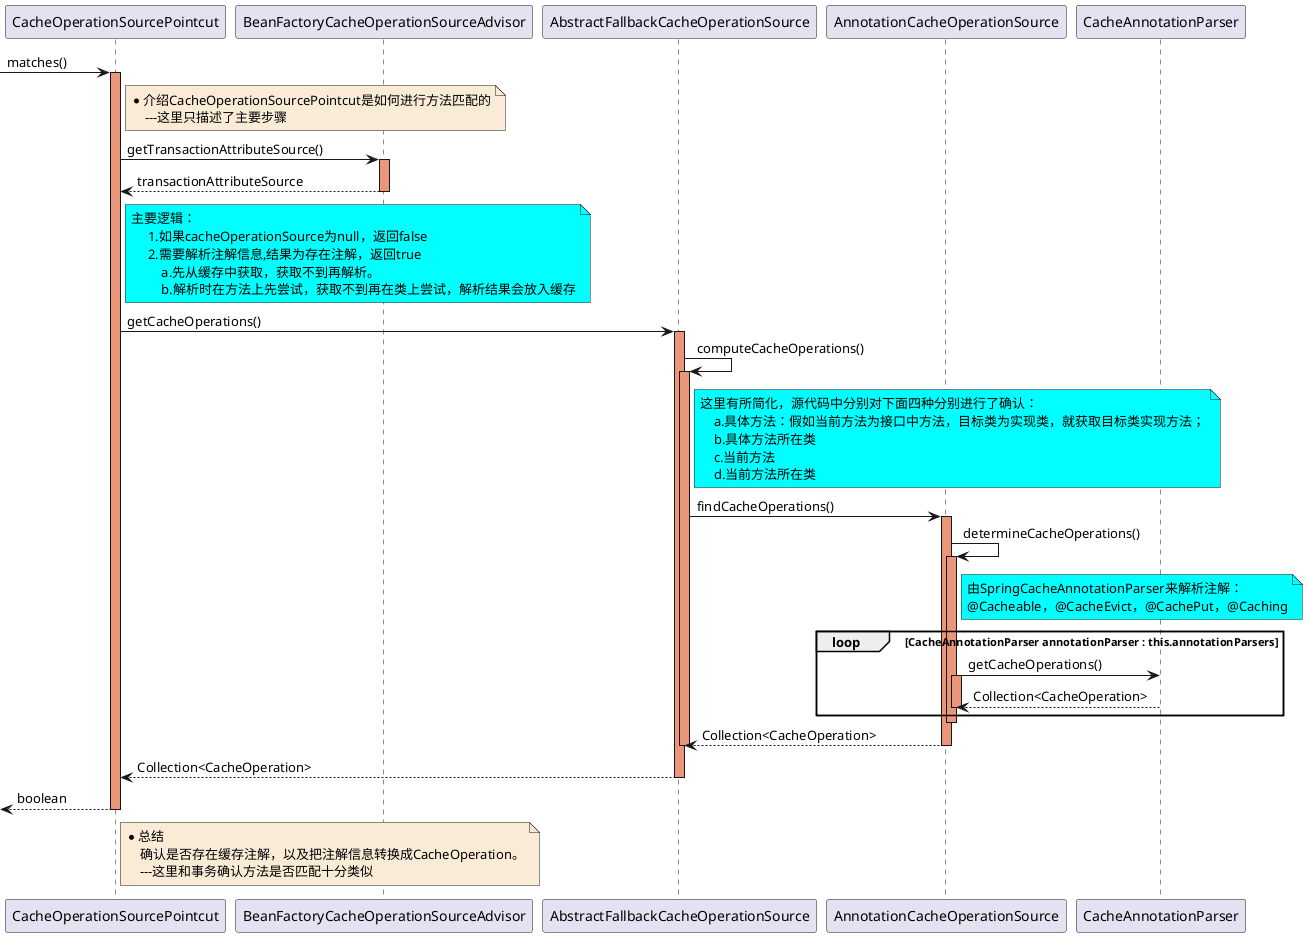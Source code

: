 @startuml
-> CacheOperationSourcePointcut: matches()
activate CacheOperationSourcePointcut #DarkSalmon

    note right of CacheOperationSourcePointcut #FAEBD7
        *介绍CacheOperationSourcePointcut是如何进行方法匹配的
            ---这里只描述了主要步骤
    end note
    CacheOperationSourcePointcut -> BeanFactoryCacheOperationSourceAdvisor : getTransactionAttributeSource()
    activate BeanFactoryCacheOperationSourceAdvisor #DarkSalmon
    BeanFactoryCacheOperationSourceAdvisor --> CacheOperationSourcePointcut : transactionAttributeSource
    deactivate BeanFactoryCacheOperationSourceAdvisor

    note right of CacheOperationSourcePointcut #aqua
    主要逻辑：
         1.如果cacheOperationSource为null，返回false
         2.需要解析注解信息,结果为存在注解，返回true
             a.先从缓存中获取，获取不到再解析。
             b.解析时在方法上先尝试，获取不到再在类上尝试，解析结果会放入缓存
    end note
    CacheOperationSourcePointcut -> AbstractFallbackCacheOperationSource : getCacheOperations()
    activate AbstractFallbackCacheOperationSource #DarkSalmon

        AbstractFallbackCacheOperationSource -> AbstractFallbackCacheOperationSource : computeCacheOperations()
        activate AbstractFallbackCacheOperationSource #DarkSalmon

            note right of AbstractFallbackCacheOperationSource #aqua
                这里有所简化，源代码中分别对下面四种分别进行了确认：
                    a.具体方法：假如当前方法为接口中方法，目标类为实现类，就获取目标类实现方法；
                    b.具体方法所在类
                    c.当前方法
                    d.当前方法所在类
            end note

            AbstractFallbackCacheOperationSource -> AnnotationCacheOperationSource : findCacheOperations()
            activate AnnotationCacheOperationSource #DarkSalmon

                AnnotationCacheOperationSource -> AnnotationCacheOperationSource : determineCacheOperations()
                activate AnnotationCacheOperationSource #DarkSalmon

                    note right of AnnotationCacheOperationSource #aqua
                        由SpringCacheAnnotationParser来解析注解：
                        @Cacheable，@CacheEvict，@CachePut，@Caching
                    end note

                    loop CacheAnnotationParser annotationParser : this.annotationParsers

                        AnnotationCacheOperationSource -> CacheAnnotationParser : getCacheOperations()
                        activate AnnotationCacheOperationSource #DarkSalmon
                        CacheAnnotationParser --> AnnotationCacheOperationSource : Collection<CacheOperation>
                        deactivate AnnotationCacheOperationSource

                    end

                deactivate AnnotationCacheOperationSource

            AnnotationCacheOperationSource --> AbstractFallbackCacheOperationSource :Collection<CacheOperation>
            deactivate AnnotationCacheOperationSource

        deactivate AbstractFallbackCacheOperationSource

    AbstractFallbackCacheOperationSource --> CacheOperationSourcePointcut : Collection<CacheOperation>
    deactivate AbstractFallbackCacheOperationSource

<-- CacheOperationSourcePointcut: boolean
deactivate CacheOperationSourcePointcut

note right of CacheOperationSourcePointcut #FAEBD7
    *总结
        确认是否存在缓存注解，以及把注解信息转换成CacheOperation。
        ---这里和事务确认方法是否匹配十分类似
end note

@enduml